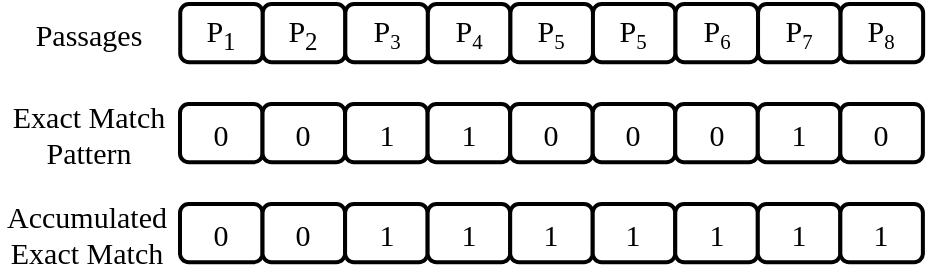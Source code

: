<mxfile version="20.7.4" type="github">
  <diagram name="Page-1" id="c7558073-3199-34d8-9f00-42111426c3f3">
    <mxGraphModel dx="454" dy="646" grid="1" gridSize="10" guides="1" tooltips="1" connect="1" arrows="1" fold="1" page="1" pageScale="1" pageWidth="480" pageHeight="150" background="#ffffff" math="1" shadow="0">
      <root>
        <mxCell id="0" />
        <mxCell id="1" parent="0" />
        <mxCell id="kpd2LytfiKgkB2pnJVpS-15" value="" style="group" parent="1" vertex="1" connectable="0">
          <mxGeometry x="99.116" y="9.999" width="371.446" height="29.121" as="geometry" />
        </mxCell>
        <mxCell id="kpd2LytfiKgkB2pnJVpS-16" value="P&lt;sub&gt;1&lt;/sub&gt;" style="rounded=1;whiteSpace=wrap;html=1;strokeWidth=2;fontFamily=Times New Roman;fontSize=15;" parent="kpd2LytfiKgkB2pnJVpS-15" vertex="1">
          <mxGeometry y="0.004" width="41.274" height="29.118" as="geometry" />
        </mxCell>
        <mxCell id="kpd2LytfiKgkB2pnJVpS-17" value="P&lt;sub&gt;2&lt;/sub&gt;" style="rounded=1;whiteSpace=wrap;html=1;strokeWidth=2;fontFamily=Times New Roman;fontSize=15;" parent="kpd2LytfiKgkB2pnJVpS-15" vertex="1">
          <mxGeometry x="41.274" y="0.004" width="41.274" height="29.118" as="geometry" />
        </mxCell>
        <mxCell id="kpd2LytfiKgkB2pnJVpS-18" value="P&lt;span style=&quot;font-size: 12.5px;&quot;&gt;&lt;sub&gt;3&lt;/sub&gt;&lt;/span&gt;" style="rounded=1;whiteSpace=wrap;html=1;strokeWidth=2;fontFamily=Times New Roman;fontSize=15;" parent="kpd2LytfiKgkB2pnJVpS-15" vertex="1">
          <mxGeometry x="82.548" y="0.004" width="41.274" height="29.118" as="geometry" />
        </mxCell>
        <mxCell id="kpd2LytfiKgkB2pnJVpS-19" value="P&lt;span style=&quot;font-size: 12.5px;&quot;&gt;&lt;sub&gt;4&lt;/sub&gt;&lt;/span&gt;" style="rounded=1;whiteSpace=wrap;html=1;strokeWidth=2;fontFamily=Times New Roman;fontSize=15;" parent="kpd2LytfiKgkB2pnJVpS-15" vertex="1">
          <mxGeometry x="123.821" y="0.004" width="41.274" height="29.118" as="geometry" />
        </mxCell>
        <mxCell id="kpd2LytfiKgkB2pnJVpS-20" value="P&lt;span style=&quot;font-size: 12.5px;&quot;&gt;&lt;sub&gt;5&lt;/sub&gt;&lt;/span&gt;" style="rounded=1;whiteSpace=wrap;html=1;strokeWidth=2;fontFamily=Times New Roman;fontSize=15;" parent="kpd2LytfiKgkB2pnJVpS-15" vertex="1">
          <mxGeometry x="165.092" width="41.274" height="29.118" as="geometry" />
        </mxCell>
        <mxCell id="kpd2LytfiKgkB2pnJVpS-21" value="P&lt;span style=&quot;font-size: 12.5px;&quot;&gt;&lt;sub&gt;5&lt;/sub&gt;&lt;/span&gt;" style="rounded=1;whiteSpace=wrap;html=1;strokeWidth=2;fontFamily=Times New Roman;fontSize=15;" parent="kpd2LytfiKgkB2pnJVpS-15" vertex="1">
          <mxGeometry x="206.362" width="41.274" height="29.118" as="geometry" />
        </mxCell>
        <mxCell id="kpd2LytfiKgkB2pnJVpS-22" value="P&lt;span style=&quot;font-size: 12.5px;&quot;&gt;&lt;sub&gt;6&lt;/sub&gt;&lt;/span&gt;" style="rounded=1;whiteSpace=wrap;html=1;strokeWidth=2;fontFamily=Times New Roman;fontSize=15;" parent="kpd2LytfiKgkB2pnJVpS-15" vertex="1">
          <mxGeometry x="247.632" width="41.274" height="29.118" as="geometry" />
        </mxCell>
        <mxCell id="kpd2LytfiKgkB2pnJVpS-23" value="P&lt;span style=&quot;font-size: 12.5px;&quot;&gt;&lt;sub&gt;7&lt;/sub&gt;&lt;/span&gt;" style="rounded=1;whiteSpace=wrap;html=1;strokeWidth=2;fontFamily=Times New Roman;fontSize=15;" parent="kpd2LytfiKgkB2pnJVpS-15" vertex="1">
          <mxGeometry x="288.902" width="41.274" height="29.118" as="geometry" />
        </mxCell>
        <mxCell id="kpd2LytfiKgkB2pnJVpS-24" value="P&lt;span style=&quot;font-size: 12.5px;&quot;&gt;&lt;sub&gt;8&lt;/sub&gt;&lt;/span&gt;" style="rounded=1;whiteSpace=wrap;html=1;strokeWidth=2;fontFamily=Times New Roman;fontSize=15;" parent="kpd2LytfiKgkB2pnJVpS-15" vertex="1">
          <mxGeometry x="330.172" width="41.274" height="29.118" as="geometry" />
        </mxCell>
        <mxCell id="kpd2LytfiKgkB2pnJVpS-35" value="Passages" style="text;html=1;strokeColor=none;fillColor=none;align=center;verticalAlign=middle;whiteSpace=wrap;rounded=0;labelBorderColor=#FFFFFF;strokeWidth=2;fontFamily=Times New Roman;fontSize=15;fontColor=#000000;" parent="1" vertex="1">
          <mxGeometry x="9" y="10" width="88.53" height="29.12" as="geometry" />
        </mxCell>
        <mxCell id="xXb-0AvfDkPHTkJj-rtv-300" value="Exact Match&lt;br&gt;Pattern" style="text;html=1;strokeColor=none;fillColor=none;align=center;verticalAlign=middle;whiteSpace=wrap;rounded=0;labelBorderColor=#FFFFFF;strokeWidth=2;fontFamily=Times New Roman;fontSize=15;fontColor=#000000;" parent="1" vertex="1">
          <mxGeometry x="9.0" y="59.999" width="88.53" height="29.12" as="geometry" />
        </mxCell>
        <mxCell id="kpd2LytfiKgkB2pnJVpS-25" value="" style="group" parent="1" vertex="1" connectable="0">
          <mxGeometry x="98.996" y="59.999" width="371.446" height="29.121" as="geometry" />
        </mxCell>
        <mxCell id="kpd2LytfiKgkB2pnJVpS-26" value="0" style="rounded=1;whiteSpace=wrap;html=1;strokeWidth=2;fontFamily=Times New Roman;fontSize=15;" parent="kpd2LytfiKgkB2pnJVpS-25" vertex="1">
          <mxGeometry y="0.004" width="41.274" height="29.118" as="geometry" />
        </mxCell>
        <mxCell id="kpd2LytfiKgkB2pnJVpS-27" value="0" style="rounded=1;whiteSpace=wrap;html=1;strokeWidth=2;fontFamily=Times New Roman;fontSize=15;" parent="kpd2LytfiKgkB2pnJVpS-25" vertex="1">
          <mxGeometry x="41.274" y="0.004" width="41.274" height="29.118" as="geometry" />
        </mxCell>
        <mxCell id="kpd2LytfiKgkB2pnJVpS-28" value="1" style="rounded=1;whiteSpace=wrap;html=1;strokeWidth=2;fontFamily=Times New Roman;fontSize=15;" parent="kpd2LytfiKgkB2pnJVpS-25" vertex="1">
          <mxGeometry x="82.548" y="0.004" width="41.274" height="29.118" as="geometry" />
        </mxCell>
        <mxCell id="kpd2LytfiKgkB2pnJVpS-29" value="1" style="rounded=1;whiteSpace=wrap;html=1;strokeWidth=2;fontFamily=Times New Roman;fontSize=15;" parent="kpd2LytfiKgkB2pnJVpS-25" vertex="1">
          <mxGeometry x="123.821" y="0.004" width="41.274" height="29.118" as="geometry" />
        </mxCell>
        <mxCell id="kpd2LytfiKgkB2pnJVpS-30" value="0" style="rounded=1;whiteSpace=wrap;html=1;strokeWidth=2;fontFamily=Times New Roman;fontSize=15;" parent="kpd2LytfiKgkB2pnJVpS-25" vertex="1">
          <mxGeometry x="165.092" width="41.274" height="29.118" as="geometry" />
        </mxCell>
        <mxCell id="kpd2LytfiKgkB2pnJVpS-31" value="0" style="rounded=1;whiteSpace=wrap;html=1;strokeWidth=2;fontFamily=Times New Roman;fontSize=15;" parent="kpd2LytfiKgkB2pnJVpS-25" vertex="1">
          <mxGeometry x="206.362" width="41.274" height="29.118" as="geometry" />
        </mxCell>
        <mxCell id="kpd2LytfiKgkB2pnJVpS-32" value="0" style="rounded=1;whiteSpace=wrap;html=1;strokeWidth=2;fontFamily=Times New Roman;fontSize=15;" parent="kpd2LytfiKgkB2pnJVpS-25" vertex="1">
          <mxGeometry x="247.632" width="41.274" height="29.118" as="geometry" />
        </mxCell>
        <mxCell id="kpd2LytfiKgkB2pnJVpS-33" value="1" style="rounded=1;whiteSpace=wrap;html=1;strokeWidth=2;fontFamily=Times New Roman;fontSize=15;" parent="kpd2LytfiKgkB2pnJVpS-25" vertex="1">
          <mxGeometry x="288.902" width="41.274" height="29.118" as="geometry" />
        </mxCell>
        <mxCell id="kpd2LytfiKgkB2pnJVpS-34" value="0" style="rounded=1;whiteSpace=wrap;html=1;strokeWidth=2;fontFamily=Times New Roman;fontSize=15;" parent="kpd2LytfiKgkB2pnJVpS-25" vertex="1">
          <mxGeometry x="330.172" width="41.274" height="29.118" as="geometry" />
        </mxCell>
        <mxCell id="xXb-0AvfDkPHTkJj-rtv-301" value="Accumulated Exact Match" style="text;html=1;strokeColor=none;fillColor=none;align=center;verticalAlign=middle;whiteSpace=wrap;rounded=0;labelBorderColor=#FFFFFF;strokeWidth=2;fontFamily=Times New Roman;fontSize=15;fontColor=#000000;" parent="1" vertex="1">
          <mxGeometry x="9" y="110" width="86.94" height="29.12" as="geometry" />
        </mxCell>
        <mxCell id="kpd2LytfiKgkB2pnJVpS-14" value="" style="group" parent="1" vertex="1" connectable="0">
          <mxGeometry x="98.996" y="109.999" width="371.446" height="29.121" as="geometry" />
        </mxCell>
        <mxCell id="xXb-0AvfDkPHTkJj-rtv-210" value="0" style="rounded=1;whiteSpace=wrap;html=1;strokeWidth=2;fontFamily=Times New Roman;fontSize=15;" parent="kpd2LytfiKgkB2pnJVpS-14" vertex="1">
          <mxGeometry y="0.004" width="41.274" height="29.118" as="geometry" />
        </mxCell>
        <mxCell id="xXb-0AvfDkPHTkJj-rtv-211" value="0" style="rounded=1;whiteSpace=wrap;html=1;strokeWidth=2;fontFamily=Times New Roman;fontSize=15;" parent="kpd2LytfiKgkB2pnJVpS-14" vertex="1">
          <mxGeometry x="41.274" y="0.004" width="41.274" height="29.118" as="geometry" />
        </mxCell>
        <mxCell id="xXb-0AvfDkPHTkJj-rtv-212" value="1" style="rounded=1;whiteSpace=wrap;html=1;strokeWidth=2;fontFamily=Times New Roman;fontSize=15;" parent="kpd2LytfiKgkB2pnJVpS-14" vertex="1">
          <mxGeometry x="82.548" y="0.004" width="41.274" height="29.118" as="geometry" />
        </mxCell>
        <mxCell id="xXb-0AvfDkPHTkJj-rtv-213" value="1" style="rounded=1;whiteSpace=wrap;html=1;strokeWidth=2;fontFamily=Times New Roman;fontSize=15;" parent="kpd2LytfiKgkB2pnJVpS-14" vertex="1">
          <mxGeometry x="123.821" y="0.004" width="41.274" height="29.118" as="geometry" />
        </mxCell>
        <mxCell id="kpd2LytfiKgkB2pnJVpS-7" value="1" style="rounded=1;whiteSpace=wrap;html=1;strokeWidth=2;fontFamily=Times New Roman;fontSize=15;" parent="kpd2LytfiKgkB2pnJVpS-14" vertex="1">
          <mxGeometry x="165.092" width="41.274" height="29.118" as="geometry" />
        </mxCell>
        <mxCell id="kpd2LytfiKgkB2pnJVpS-8" value="1" style="rounded=1;whiteSpace=wrap;html=1;strokeWidth=2;fontFamily=Times New Roman;fontSize=15;" parent="kpd2LytfiKgkB2pnJVpS-14" vertex="1">
          <mxGeometry x="206.362" width="41.274" height="29.118" as="geometry" />
        </mxCell>
        <mxCell id="kpd2LytfiKgkB2pnJVpS-9" value="1" style="rounded=1;whiteSpace=wrap;html=1;strokeWidth=2;fontFamily=Times New Roman;fontSize=15;" parent="kpd2LytfiKgkB2pnJVpS-14" vertex="1">
          <mxGeometry x="247.632" width="41.274" height="29.118" as="geometry" />
        </mxCell>
        <mxCell id="kpd2LytfiKgkB2pnJVpS-10" value="1" style="rounded=1;whiteSpace=wrap;html=1;strokeWidth=2;fontFamily=Times New Roman;fontSize=15;" parent="kpd2LytfiKgkB2pnJVpS-14" vertex="1">
          <mxGeometry x="288.902" width="41.274" height="29.118" as="geometry" />
        </mxCell>
        <mxCell id="kpd2LytfiKgkB2pnJVpS-13" value="1" style="rounded=1;whiteSpace=wrap;html=1;strokeWidth=2;fontFamily=Times New Roman;fontSize=15;" parent="kpd2LytfiKgkB2pnJVpS-14" vertex="1">
          <mxGeometry x="330.172" width="41.274" height="29.118" as="geometry" />
        </mxCell>
      </root>
    </mxGraphModel>
  </diagram>
</mxfile>
